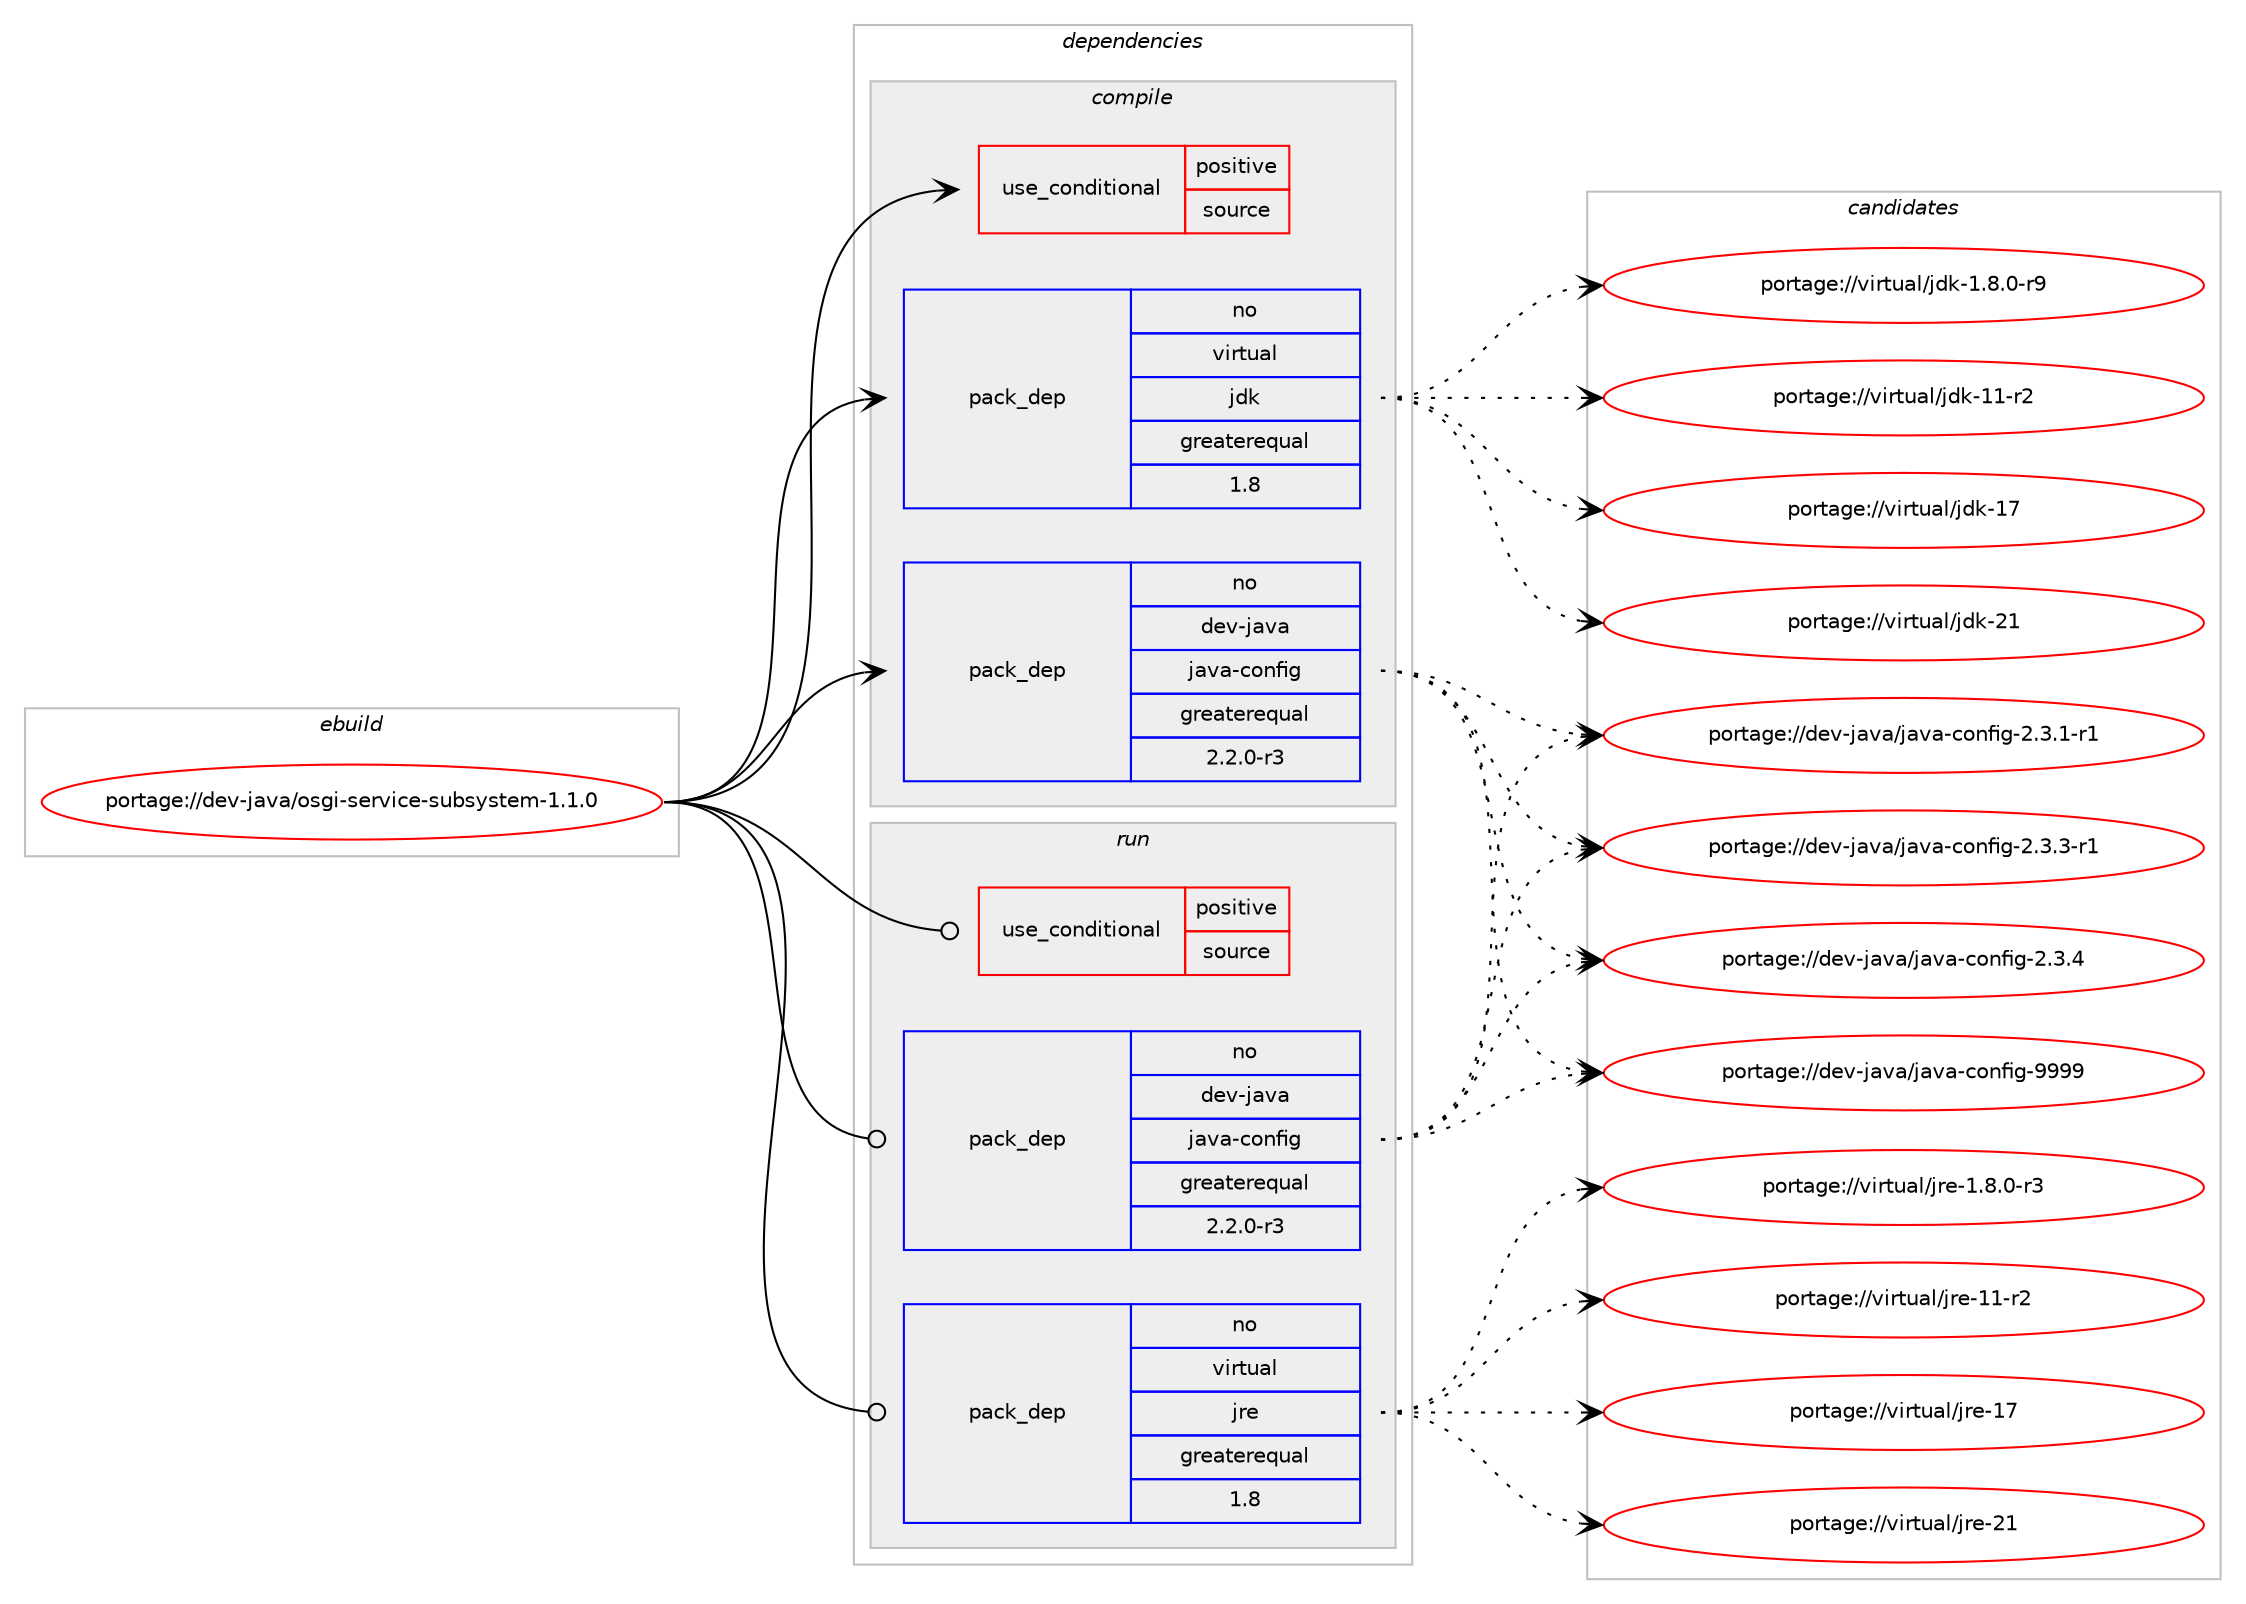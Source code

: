 digraph prolog {

# *************
# Graph options
# *************

newrank=true;
concentrate=true;
compound=true;
graph [rankdir=LR,fontname=Helvetica,fontsize=10,ranksep=1.5];#, ranksep=2.5, nodesep=0.2];
edge  [arrowhead=vee];
node  [fontname=Helvetica,fontsize=10];

# **********
# The ebuild
# **********

subgraph cluster_leftcol {
color=gray;
rank=same;
label=<<i>ebuild</i>>;
id [label="portage://dev-java/osgi-service-subsystem-1.1.0", color=red, width=4, href="../dev-java/osgi-service-subsystem-1.1.0.svg"];
}

# ****************
# The dependencies
# ****************

subgraph cluster_midcol {
color=gray;
label=<<i>dependencies</i>>;
subgraph cluster_compile {
fillcolor="#eeeeee";
style=filled;
label=<<i>compile</i>>;
subgraph cond21706 {
dependency49086 [label=<<TABLE BORDER="0" CELLBORDER="1" CELLSPACING="0" CELLPADDING="4"><TR><TD ROWSPAN="3" CELLPADDING="10">use_conditional</TD></TR><TR><TD>positive</TD></TR><TR><TD>source</TD></TR></TABLE>>, shape=none, color=red];
# *** BEGIN UNKNOWN DEPENDENCY TYPE (TODO) ***
# dependency49086 -> package_dependency(portage://dev-java/osgi-service-subsystem-1.1.0,install,no,app-arch,zip,none,[,,],[],[])
# *** END UNKNOWN DEPENDENCY TYPE (TODO) ***

}
id:e -> dependency49086:w [weight=20,style="solid",arrowhead="vee"];
subgraph pack26348 {
dependency49087 [label=<<TABLE BORDER="0" CELLBORDER="1" CELLSPACING="0" CELLPADDING="4" WIDTH="220"><TR><TD ROWSPAN="6" CELLPADDING="30">pack_dep</TD></TR><TR><TD WIDTH="110">no</TD></TR><TR><TD>dev-java</TD></TR><TR><TD>java-config</TD></TR><TR><TD>greaterequal</TD></TR><TR><TD>2.2.0-r3</TD></TR></TABLE>>, shape=none, color=blue];
}
id:e -> dependency49087:w [weight=20,style="solid",arrowhead="vee"];
# *** BEGIN UNKNOWN DEPENDENCY TYPE (TODO) ***
# id -> package_dependency(portage://dev-java/osgi-service-subsystem-1.1.0,install,no,dev-java,osgi-annotation,none,[,,],[slot(0)],[])
# *** END UNKNOWN DEPENDENCY TYPE (TODO) ***

# *** BEGIN UNKNOWN DEPENDENCY TYPE (TODO) ***
# id -> package_dependency(portage://dev-java/osgi-service-subsystem-1.1.0,install,no,dev-java,osgi-core,none,[,,],[slot(0)],[])
# *** END UNKNOWN DEPENDENCY TYPE (TODO) ***

subgraph pack26349 {
dependency49088 [label=<<TABLE BORDER="0" CELLBORDER="1" CELLSPACING="0" CELLPADDING="4" WIDTH="220"><TR><TD ROWSPAN="6" CELLPADDING="30">pack_dep</TD></TR><TR><TD WIDTH="110">no</TD></TR><TR><TD>virtual</TD></TR><TR><TD>jdk</TD></TR><TR><TD>greaterequal</TD></TR><TR><TD>1.8</TD></TR></TABLE>>, shape=none, color=blue];
}
id:e -> dependency49088:w [weight=20,style="solid",arrowhead="vee"];
}
subgraph cluster_compileandrun {
fillcolor="#eeeeee";
style=filled;
label=<<i>compile and run</i>>;
}
subgraph cluster_run {
fillcolor="#eeeeee";
style=filled;
label=<<i>run</i>>;
subgraph cond21707 {
dependency49089 [label=<<TABLE BORDER="0" CELLBORDER="1" CELLSPACING="0" CELLPADDING="4"><TR><TD ROWSPAN="3" CELLPADDING="10">use_conditional</TD></TR><TR><TD>positive</TD></TR><TR><TD>source</TD></TR></TABLE>>, shape=none, color=red];
# *** BEGIN UNKNOWN DEPENDENCY TYPE (TODO) ***
# dependency49089 -> package_dependency(portage://dev-java/osgi-service-subsystem-1.1.0,run,no,app-arch,zip,none,[,,],[],[])
# *** END UNKNOWN DEPENDENCY TYPE (TODO) ***

}
id:e -> dependency49089:w [weight=20,style="solid",arrowhead="odot"];
subgraph pack26350 {
dependency49090 [label=<<TABLE BORDER="0" CELLBORDER="1" CELLSPACING="0" CELLPADDING="4" WIDTH="220"><TR><TD ROWSPAN="6" CELLPADDING="30">pack_dep</TD></TR><TR><TD WIDTH="110">no</TD></TR><TR><TD>dev-java</TD></TR><TR><TD>java-config</TD></TR><TR><TD>greaterequal</TD></TR><TR><TD>2.2.0-r3</TD></TR></TABLE>>, shape=none, color=blue];
}
id:e -> dependency49090:w [weight=20,style="solid",arrowhead="odot"];
# *** BEGIN UNKNOWN DEPENDENCY TYPE (TODO) ***
# id -> package_dependency(portage://dev-java/osgi-service-subsystem-1.1.0,run,no,dev-java,osgi-annotation,none,[,,],[slot(0)],[])
# *** END UNKNOWN DEPENDENCY TYPE (TODO) ***

# *** BEGIN UNKNOWN DEPENDENCY TYPE (TODO) ***
# id -> package_dependency(portage://dev-java/osgi-service-subsystem-1.1.0,run,no,dev-java,osgi-core,none,[,,],[slot(0)],[])
# *** END UNKNOWN DEPENDENCY TYPE (TODO) ***

subgraph pack26351 {
dependency49091 [label=<<TABLE BORDER="0" CELLBORDER="1" CELLSPACING="0" CELLPADDING="4" WIDTH="220"><TR><TD ROWSPAN="6" CELLPADDING="30">pack_dep</TD></TR><TR><TD WIDTH="110">no</TD></TR><TR><TD>virtual</TD></TR><TR><TD>jre</TD></TR><TR><TD>greaterequal</TD></TR><TR><TD>1.8</TD></TR></TABLE>>, shape=none, color=blue];
}
id:e -> dependency49091:w [weight=20,style="solid",arrowhead="odot"];
}
}

# **************
# The candidates
# **************

subgraph cluster_choices {
rank=same;
color=gray;
label=<<i>candidates</i>>;

subgraph choice26348 {
color=black;
nodesep=1;
choice10010111845106971189747106971189745991111101021051034550465146494511449 [label="portage://dev-java/java-config-2.3.1-r1", color=red, width=4,href="../dev-java/java-config-2.3.1-r1.svg"];
choice10010111845106971189747106971189745991111101021051034550465146514511449 [label="portage://dev-java/java-config-2.3.3-r1", color=red, width=4,href="../dev-java/java-config-2.3.3-r1.svg"];
choice1001011184510697118974710697118974599111110102105103455046514652 [label="portage://dev-java/java-config-2.3.4", color=red, width=4,href="../dev-java/java-config-2.3.4.svg"];
choice10010111845106971189747106971189745991111101021051034557575757 [label="portage://dev-java/java-config-9999", color=red, width=4,href="../dev-java/java-config-9999.svg"];
dependency49087:e -> choice10010111845106971189747106971189745991111101021051034550465146494511449:w [style=dotted,weight="100"];
dependency49087:e -> choice10010111845106971189747106971189745991111101021051034550465146514511449:w [style=dotted,weight="100"];
dependency49087:e -> choice1001011184510697118974710697118974599111110102105103455046514652:w [style=dotted,weight="100"];
dependency49087:e -> choice10010111845106971189747106971189745991111101021051034557575757:w [style=dotted,weight="100"];
}
subgraph choice26349 {
color=black;
nodesep=1;
choice11810511411611797108471061001074549465646484511457 [label="portage://virtual/jdk-1.8.0-r9", color=red, width=4,href="../virtual/jdk-1.8.0-r9.svg"];
choice11810511411611797108471061001074549494511450 [label="portage://virtual/jdk-11-r2", color=red, width=4,href="../virtual/jdk-11-r2.svg"];
choice1181051141161179710847106100107454955 [label="portage://virtual/jdk-17", color=red, width=4,href="../virtual/jdk-17.svg"];
choice1181051141161179710847106100107455049 [label="portage://virtual/jdk-21", color=red, width=4,href="../virtual/jdk-21.svg"];
dependency49088:e -> choice11810511411611797108471061001074549465646484511457:w [style=dotted,weight="100"];
dependency49088:e -> choice11810511411611797108471061001074549494511450:w [style=dotted,weight="100"];
dependency49088:e -> choice1181051141161179710847106100107454955:w [style=dotted,weight="100"];
dependency49088:e -> choice1181051141161179710847106100107455049:w [style=dotted,weight="100"];
}
subgraph choice26350 {
color=black;
nodesep=1;
choice10010111845106971189747106971189745991111101021051034550465146494511449 [label="portage://dev-java/java-config-2.3.1-r1", color=red, width=4,href="../dev-java/java-config-2.3.1-r1.svg"];
choice10010111845106971189747106971189745991111101021051034550465146514511449 [label="portage://dev-java/java-config-2.3.3-r1", color=red, width=4,href="../dev-java/java-config-2.3.3-r1.svg"];
choice1001011184510697118974710697118974599111110102105103455046514652 [label="portage://dev-java/java-config-2.3.4", color=red, width=4,href="../dev-java/java-config-2.3.4.svg"];
choice10010111845106971189747106971189745991111101021051034557575757 [label="portage://dev-java/java-config-9999", color=red, width=4,href="../dev-java/java-config-9999.svg"];
dependency49090:e -> choice10010111845106971189747106971189745991111101021051034550465146494511449:w [style=dotted,weight="100"];
dependency49090:e -> choice10010111845106971189747106971189745991111101021051034550465146514511449:w [style=dotted,weight="100"];
dependency49090:e -> choice1001011184510697118974710697118974599111110102105103455046514652:w [style=dotted,weight="100"];
dependency49090:e -> choice10010111845106971189747106971189745991111101021051034557575757:w [style=dotted,weight="100"];
}
subgraph choice26351 {
color=black;
nodesep=1;
choice11810511411611797108471061141014549465646484511451 [label="portage://virtual/jre-1.8.0-r3", color=red, width=4,href="../virtual/jre-1.8.0-r3.svg"];
choice11810511411611797108471061141014549494511450 [label="portage://virtual/jre-11-r2", color=red, width=4,href="../virtual/jre-11-r2.svg"];
choice1181051141161179710847106114101454955 [label="portage://virtual/jre-17", color=red, width=4,href="../virtual/jre-17.svg"];
choice1181051141161179710847106114101455049 [label="portage://virtual/jre-21", color=red, width=4,href="../virtual/jre-21.svg"];
dependency49091:e -> choice11810511411611797108471061141014549465646484511451:w [style=dotted,weight="100"];
dependency49091:e -> choice11810511411611797108471061141014549494511450:w [style=dotted,weight="100"];
dependency49091:e -> choice1181051141161179710847106114101454955:w [style=dotted,weight="100"];
dependency49091:e -> choice1181051141161179710847106114101455049:w [style=dotted,weight="100"];
}
}

}
